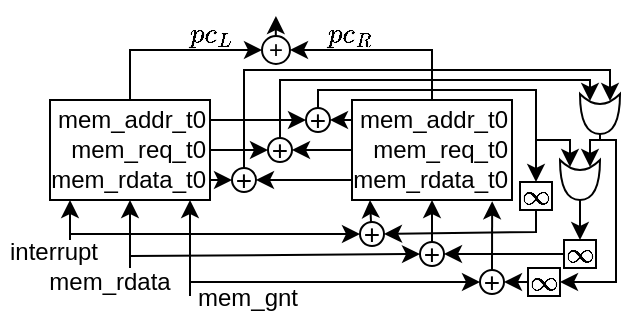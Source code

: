 <mxfile version="27.0.9">
  <diagram name="Page-1" id="uXslXqzxeof80ooJVnR5">
    <mxGraphModel dx="1330" dy="1548" grid="1" gridSize="10" guides="1" tooltips="1" connect="1" arrows="1" fold="1" page="1" pageScale="1" pageWidth="827" pageHeight="1169" math="1" shadow="0">
      <root>
        <mxCell id="0" />
        <mxCell id="1" parent="0" />
        <mxCell id="y_eT4wmRkjMdvx0cKuVC-12" value="+" style="ellipse;whiteSpace=wrap;html=1;aspect=fixed;" parent="1" vertex="1">
          <mxGeometry x="121" y="8" width="14" height="14" as="geometry" />
        </mxCell>
        <mxCell id="y_eT4wmRkjMdvx0cKuVC-13" value="" style="endArrow=classic;html=1;rounded=0;entryX=0;entryY=0.5;entryDx=0;entryDy=0;exitX=0.5;exitY=0;exitDx=0;exitDy=0;" parent="1" source="yURfG57xcYRF41rsmX7A-30" target="y_eT4wmRkjMdvx0cKuVC-12" edge="1">
          <mxGeometry width="50" height="50" relative="1" as="geometry">
            <mxPoint x="91" y="17" as="sourcePoint" />
            <mxPoint x="158" y="-3" as="targetPoint" />
            <Array as="points">
              <mxPoint x="55" y="15" />
            </Array>
          </mxGeometry>
        </mxCell>
        <mxCell id="y_eT4wmRkjMdvx0cKuVC-14" value="" style="endArrow=classic;html=1;rounded=0;entryX=1;entryY=0.5;entryDx=0;entryDy=0;exitX=0.5;exitY=0;exitDx=0;exitDy=0;" parent="1" source="yURfG57xcYRF41rsmX7A-33" target="y_eT4wmRkjMdvx0cKuVC-12" edge="1">
          <mxGeometry width="50" height="50" relative="1" as="geometry">
            <mxPoint x="165" y="17" as="sourcePoint" />
            <mxPoint x="141" y="7" as="targetPoint" />
            <Array as="points">
              <mxPoint x="206" y="15" />
            </Array>
          </mxGeometry>
        </mxCell>
        <mxCell id="y_eT4wmRkjMdvx0cKuVC-16" value="" style="endArrow=classic;html=1;rounded=0;" parent="1" edge="1">
          <mxGeometry width="50" height="50" relative="1" as="geometry">
            <mxPoint x="127.9" y="8" as="sourcePoint" />
            <mxPoint x="127.96" y="-2" as="targetPoint" />
          </mxGeometry>
        </mxCell>
        <mxCell id="y_eT4wmRkjMdvx0cKuVC-25" value="$$pc_L$$" style="text;html=1;align=center;verticalAlign=middle;whiteSpace=wrap;rounded=0;" parent="1" vertex="1">
          <mxGeometry x="86" width="20" height="13" as="geometry" />
        </mxCell>
        <mxCell id="y_eT4wmRkjMdvx0cKuVC-26" value="$$pc_R$$" style="text;html=1;align=center;verticalAlign=middle;whiteSpace=wrap;rounded=0;" parent="1" vertex="1">
          <mxGeometry x="155" width="20" height="13" as="geometry" />
        </mxCell>
        <mxCell id="yURfG57xcYRF41rsmX7A-2" value="" style="rounded=0;whiteSpace=wrap;html=1;" vertex="1" parent="1">
          <mxGeometry x="15" y="40" width="80" height="50" as="geometry" />
        </mxCell>
        <mxCell id="yURfG57xcYRF41rsmX7A-4" value="" style="endArrow=classic;html=1;rounded=0;entryX=0.25;entryY=1;entryDx=0;entryDy=0;" edge="1" parent="1">
          <mxGeometry width="50" height="50" relative="1" as="geometry">
            <mxPoint x="25" y="110" as="sourcePoint" />
            <mxPoint x="25" y="90" as="targetPoint" />
          </mxGeometry>
        </mxCell>
        <mxCell id="yURfG57xcYRF41rsmX7A-5" value="" style="rounded=0;whiteSpace=wrap;html=1;" vertex="1" parent="1">
          <mxGeometry x="166" y="40" width="80" height="50" as="geometry" />
        </mxCell>
        <mxCell id="yURfG57xcYRF41rsmX7A-7" value="mem_rdata" style="text;html=1;align=center;verticalAlign=middle;whiteSpace=wrap;rounded=0;" vertex="1" parent="1">
          <mxGeometry x="15" y="121" width="60" height="20" as="geometry" />
        </mxCell>
        <mxCell id="yURfG57xcYRF41rsmX7A-10" value="$$\infty$$" style="rounded=0;whiteSpace=wrap;html=1;" vertex="1" parent="1">
          <mxGeometry x="250" y="81" width="16" height="14" as="geometry" />
        </mxCell>
        <mxCell id="yURfG57xcYRF41rsmX7A-12" value="" style="endArrow=classic;html=1;rounded=0;entryX=0;entryY=0.5;entryDx=0;entryDy=0;" edge="1" parent="1" target="yURfG57xcYRF41rsmX7A-57">
          <mxGeometry width="50" height="50" relative="1" as="geometry">
            <mxPoint x="25" y="107" as="sourcePoint" />
            <mxPoint x="166" y="110.5" as="targetPoint" />
          </mxGeometry>
        </mxCell>
        <mxCell id="yURfG57xcYRF41rsmX7A-13" value="" style="endArrow=classic;html=1;rounded=0;exitX=0.5;exitY=0;exitDx=0;exitDy=0;" edge="1" parent="1">
          <mxGeometry width="50" height="50" relative="1" as="geometry">
            <mxPoint x="175.5" y="101" as="sourcePoint" />
            <mxPoint x="175" y="90" as="targetPoint" />
            <Array as="points" />
          </mxGeometry>
        </mxCell>
        <mxCell id="yURfG57xcYRF41rsmX7A-15" value="" style="endArrow=classic;html=1;rounded=0;entryX=0.625;entryY=1;entryDx=0;entryDy=0;entryPerimeter=0;" edge="1" parent="1">
          <mxGeometry width="50" height="50" relative="1" as="geometry">
            <mxPoint x="55" y="124" as="sourcePoint" />
            <mxPoint x="55" y="90" as="targetPoint" />
          </mxGeometry>
        </mxCell>
        <mxCell id="yURfG57xcYRF41rsmX7A-17" value="interrupt" style="text;html=1;align=center;verticalAlign=middle;whiteSpace=wrap;rounded=0;" vertex="1" parent="1">
          <mxGeometry x="-10" y="108" width="54" height="15" as="geometry" />
        </mxCell>
        <mxCell id="yURfG57xcYRF41rsmX7A-18" value="" style="endArrow=classic;html=1;rounded=0;entryX=0;entryY=0.5;entryDx=0;entryDy=0;" edge="1" parent="1" target="yURfG57xcYRF41rsmX7A-58">
          <mxGeometry width="50" height="50" relative="1" as="geometry">
            <mxPoint x="55" y="118" as="sourcePoint" />
            <mxPoint x="196.5" y="121.5" as="targetPoint" />
          </mxGeometry>
        </mxCell>
        <mxCell id="yURfG57xcYRF41rsmX7A-21" value="" style="endArrow=classic;html=1;rounded=0;entryX=0.25;entryY=1;entryDx=0;entryDy=0;" edge="1" parent="1">
          <mxGeometry width="50" height="50" relative="1" as="geometry">
            <mxPoint x="85" y="138" as="sourcePoint" />
            <mxPoint x="85" y="90" as="targetPoint" />
          </mxGeometry>
        </mxCell>
        <mxCell id="yURfG57xcYRF41rsmX7A-22" value="" style="endArrow=classic;html=1;rounded=0;entryX=0;entryY=0.5;entryDx=0;entryDy=0;" edge="1" parent="1" target="yURfG57xcYRF41rsmX7A-59">
          <mxGeometry width="50" height="50" relative="1" as="geometry">
            <mxPoint x="85" y="131" as="sourcePoint" />
            <mxPoint x="227.0" y="148.5" as="targetPoint" />
          </mxGeometry>
        </mxCell>
        <mxCell id="yURfG57xcYRF41rsmX7A-24" value="" style="endArrow=classic;html=1;rounded=0;exitX=0.5;exitY=0;exitDx=0;exitDy=0;entryX=0.5;entryY=1;entryDx=0;entryDy=0;" edge="1" parent="1" target="yURfG57xcYRF41rsmX7A-5">
          <mxGeometry width="50" height="50" relative="1" as="geometry">
            <mxPoint x="206.0" y="112" as="sourcePoint" />
            <mxPoint x="186" y="90" as="targetPoint" />
            <Array as="points" />
          </mxGeometry>
        </mxCell>
        <mxCell id="yURfG57xcYRF41rsmX7A-25" value="" style="endArrow=classic;html=1;rounded=0;entryX=0.876;entryY=1.013;entryDx=0;entryDy=0;entryPerimeter=0;exitX=0.5;exitY=0;exitDx=0;exitDy=0;" edge="1" parent="1" source="yURfG57xcYRF41rsmX7A-59" target="yURfG57xcYRF41rsmX7A-5">
          <mxGeometry width="50" height="50" relative="1" as="geometry">
            <mxPoint x="236" y="150" as="sourcePoint" />
            <mxPoint x="216" y="90" as="targetPoint" />
            <Array as="points" />
          </mxGeometry>
        </mxCell>
        <mxCell id="yURfG57xcYRF41rsmX7A-29" value="mem_req_t0" style="text;html=1;align=right;verticalAlign=middle;whiteSpace=wrap;rounded=0;" vertex="1" parent="1">
          <mxGeometry x="15" y="55" width="80" height="20" as="geometry" />
        </mxCell>
        <mxCell id="yURfG57xcYRF41rsmX7A-30" value="mem_addr_t0" style="text;html=1;align=right;verticalAlign=middle;whiteSpace=wrap;rounded=0;" vertex="1" parent="1">
          <mxGeometry x="15" y="40" width="80" height="20" as="geometry" />
        </mxCell>
        <mxCell id="yURfG57xcYRF41rsmX7A-31" value="mem_rdata_t0" style="text;html=1;align=right;verticalAlign=middle;whiteSpace=wrap;rounded=0;" vertex="1" parent="1">
          <mxGeometry x="15" y="70" width="80" height="20" as="geometry" />
        </mxCell>
        <mxCell id="yURfG57xcYRF41rsmX7A-32" value="mem_req_t0" style="text;html=1;align=right;verticalAlign=middle;whiteSpace=wrap;rounded=0;" vertex="1" parent="1">
          <mxGeometry x="166" y="55" width="80" height="20" as="geometry" />
        </mxCell>
        <mxCell id="yURfG57xcYRF41rsmX7A-33" value="mem_addr_t0" style="text;html=1;align=right;verticalAlign=middle;whiteSpace=wrap;rounded=0;" vertex="1" parent="1">
          <mxGeometry x="166" y="40" width="80" height="20" as="geometry" />
        </mxCell>
        <mxCell id="yURfG57xcYRF41rsmX7A-34" value="mem_rdata_t0" style="text;html=1;align=right;verticalAlign=middle;whiteSpace=wrap;rounded=0;" vertex="1" parent="1">
          <mxGeometry x="166" y="70" width="80" height="20" as="geometry" />
        </mxCell>
        <mxCell id="yURfG57xcYRF41rsmX7A-40" value="&lt;font style=&quot;font-size: 14px;&quot;&gt;+&lt;/font&gt;" style="ellipse;whiteSpace=wrap;html=1;aspect=fixed;" vertex="1" parent="1">
          <mxGeometry x="106" y="74" width="12" height="12" as="geometry" />
        </mxCell>
        <mxCell id="yURfG57xcYRF41rsmX7A-41" value="&lt;font style=&quot;font-size: 14px;&quot;&gt;+&lt;/font&gt;" style="ellipse;whiteSpace=wrap;html=1;aspect=fixed;" vertex="1" parent="1">
          <mxGeometry x="124" y="59" width="12" height="12" as="geometry" />
        </mxCell>
        <mxCell id="yURfG57xcYRF41rsmX7A-42" value="&lt;font style=&quot;font-size: 14px;&quot;&gt;+&lt;/font&gt;" style="ellipse;whiteSpace=wrap;html=1;aspect=fixed;" vertex="1" parent="1">
          <mxGeometry x="143" y="44" width="12" height="12" as="geometry" />
        </mxCell>
        <mxCell id="yURfG57xcYRF41rsmX7A-43" value="" style="endArrow=classic;html=1;rounded=0;exitX=1;exitY=0.5;exitDx=0;exitDy=0;entryX=0;entryY=0.5;entryDx=0;entryDy=0;" edge="1" parent="1" source="yURfG57xcYRF41rsmX7A-31" target="yURfG57xcYRF41rsmX7A-40">
          <mxGeometry width="50" height="50" relative="1" as="geometry">
            <mxPoint x="115" y="90" as="sourcePoint" />
            <mxPoint x="104" y="80" as="targetPoint" />
          </mxGeometry>
        </mxCell>
        <mxCell id="yURfG57xcYRF41rsmX7A-44" value="" style="endArrow=classic;html=1;rounded=0;entryX=1;entryY=0.5;entryDx=0;entryDy=0;exitX=0;exitY=0.5;exitDx=0;exitDy=0;" edge="1" parent="1" source="yURfG57xcYRF41rsmX7A-32" target="yURfG57xcYRF41rsmX7A-41">
          <mxGeometry width="50" height="50" relative="1" as="geometry">
            <mxPoint x="120" y="90" as="sourcePoint" />
            <mxPoint x="170" y="40" as="targetPoint" />
          </mxGeometry>
        </mxCell>
        <mxCell id="yURfG57xcYRF41rsmX7A-45" value="" style="endArrow=classic;html=1;rounded=0;entryX=1;entryY=0.5;entryDx=0;entryDy=0;exitX=0;exitY=0.5;exitDx=0;exitDy=0;" edge="1" parent="1" source="yURfG57xcYRF41rsmX7A-33" target="yURfG57xcYRF41rsmX7A-42">
          <mxGeometry width="50" height="50" relative="1" as="geometry">
            <mxPoint x="100" y="90" as="sourcePoint" />
            <mxPoint x="150" y="40" as="targetPoint" />
          </mxGeometry>
        </mxCell>
        <mxCell id="yURfG57xcYRF41rsmX7A-46" value="" style="endArrow=classic;html=1;rounded=0;entryX=1;entryY=0.5;entryDx=0;entryDy=0;exitX=0;exitY=0.5;exitDx=0;exitDy=0;" edge="1" parent="1" source="yURfG57xcYRF41rsmX7A-34" target="yURfG57xcYRF41rsmX7A-40">
          <mxGeometry width="50" height="50" relative="1" as="geometry">
            <mxPoint x="100" y="90" as="sourcePoint" />
            <mxPoint x="150" y="40" as="targetPoint" />
          </mxGeometry>
        </mxCell>
        <mxCell id="yURfG57xcYRF41rsmX7A-47" value="" style="endArrow=classic;html=1;rounded=0;exitX=1;exitY=0.5;exitDx=0;exitDy=0;entryX=0;entryY=0.5;entryDx=0;entryDy=0;" edge="1" parent="1" source="yURfG57xcYRF41rsmX7A-30" target="yURfG57xcYRF41rsmX7A-42">
          <mxGeometry width="50" height="50" relative="1" as="geometry">
            <mxPoint x="100" y="90" as="sourcePoint" />
            <mxPoint x="150" y="40" as="targetPoint" />
          </mxGeometry>
        </mxCell>
        <mxCell id="yURfG57xcYRF41rsmX7A-51" value="" style="endArrow=classic;html=1;rounded=0;entryX=0;entryY=0.5;entryDx=0;entryDy=0;exitX=1;exitY=0.5;exitDx=0;exitDy=0;" edge="1" parent="1" source="yURfG57xcYRF41rsmX7A-29" target="yURfG57xcYRF41rsmX7A-41">
          <mxGeometry width="50" height="50" relative="1" as="geometry">
            <mxPoint x="140" y="90" as="sourcePoint" />
            <mxPoint x="190" y="40" as="targetPoint" />
          </mxGeometry>
        </mxCell>
        <mxCell id="yURfG57xcYRF41rsmX7A-52" value="" style="shape=xor;whiteSpace=wrap;html=1;rotation=90;" vertex="1" parent="1">
          <mxGeometry x="280" y="37" width="20" height="20" as="geometry" />
        </mxCell>
        <mxCell id="yURfG57xcYRF41rsmX7A-54" value="" style="endArrow=classic;html=1;rounded=0;exitX=0.5;exitY=0;exitDx=0;exitDy=0;entryX=0.5;entryY=0;entryDx=0;entryDy=0;" edge="1" parent="1" source="yURfG57xcYRF41rsmX7A-42" target="yURfG57xcYRF41rsmX7A-10">
          <mxGeometry width="50" height="50" relative="1" as="geometry">
            <mxPoint x="150" y="100" as="sourcePoint" />
            <mxPoint x="200" y="50" as="targetPoint" />
            <Array as="points">
              <mxPoint x="149" y="35" />
              <mxPoint x="258" y="35" />
            </Array>
          </mxGeometry>
        </mxCell>
        <mxCell id="yURfG57xcYRF41rsmX7A-55" value="" style="endArrow=classic;html=1;rounded=0;entryX=0.175;entryY=0.25;entryDx=0;entryDy=0;entryPerimeter=0;exitX=0.5;exitY=0;exitDx=0;exitDy=0;" edge="1" parent="1" source="yURfG57xcYRF41rsmX7A-40" target="yURfG57xcYRF41rsmX7A-52">
          <mxGeometry width="50" height="50" relative="1" as="geometry">
            <mxPoint x="160" y="100" as="sourcePoint" />
            <mxPoint x="210" y="50" as="targetPoint" />
            <Array as="points">
              <mxPoint x="112" y="25" />
              <mxPoint x="295" y="25" />
            </Array>
          </mxGeometry>
        </mxCell>
        <mxCell id="yURfG57xcYRF41rsmX7A-56" value="" style="endArrow=classic;html=1;rounded=0;entryX=0.175;entryY=0.75;entryDx=0;entryDy=0;entryPerimeter=0;exitX=0.5;exitY=0;exitDx=0;exitDy=0;" edge="1" parent="1" source="yURfG57xcYRF41rsmX7A-41" target="yURfG57xcYRF41rsmX7A-52">
          <mxGeometry width="50" height="50" relative="1" as="geometry">
            <mxPoint x="160" y="100" as="sourcePoint" />
            <mxPoint x="210" y="50" as="targetPoint" />
            <Array as="points">
              <mxPoint x="130" y="30" />
              <mxPoint x="285" y="30" />
            </Array>
          </mxGeometry>
        </mxCell>
        <mxCell id="yURfG57xcYRF41rsmX7A-57" value="&lt;font style=&quot;font-size: 14px;&quot;&gt;+&lt;/font&gt;" style="ellipse;whiteSpace=wrap;html=1;aspect=fixed;" vertex="1" parent="1">
          <mxGeometry x="170" y="101" width="12" height="12" as="geometry" />
        </mxCell>
        <mxCell id="yURfG57xcYRF41rsmX7A-58" value="&lt;font style=&quot;font-size: 14px;&quot;&gt;+&lt;/font&gt;" style="ellipse;whiteSpace=wrap;html=1;aspect=fixed;" vertex="1" parent="1">
          <mxGeometry x="200" y="111" width="12" height="12" as="geometry" />
        </mxCell>
        <mxCell id="yURfG57xcYRF41rsmX7A-59" value="&lt;font style=&quot;font-size: 14px;&quot;&gt;+&lt;/font&gt;" style="ellipse;whiteSpace=wrap;html=1;aspect=fixed;" vertex="1" parent="1">
          <mxGeometry x="230" y="125" width="12" height="12" as="geometry" />
        </mxCell>
        <mxCell id="yURfG57xcYRF41rsmX7A-62" value="" style="shape=xor;whiteSpace=wrap;html=1;rotation=90;" vertex="1" parent="1">
          <mxGeometry x="270" y="70" width="20" height="20" as="geometry" />
        </mxCell>
        <mxCell id="yURfG57xcYRF41rsmX7A-63" value="" style="endArrow=classic;html=1;rounded=0;entryX=0.175;entryY=0.75;entryDx=0;entryDy=0;entryPerimeter=0;" edge="1" parent="1" target="yURfG57xcYRF41rsmX7A-62">
          <mxGeometry width="50" height="50" relative="1" as="geometry">
            <mxPoint x="258" y="60" as="sourcePoint" />
            <mxPoint x="260" y="60" as="targetPoint" />
            <Array as="points">
              <mxPoint x="275" y="60" />
            </Array>
          </mxGeometry>
        </mxCell>
        <mxCell id="yURfG57xcYRF41rsmX7A-64" value="" style="endArrow=classic;html=1;rounded=0;" edge="1" parent="1">
          <mxGeometry width="50" height="50" relative="1" as="geometry">
            <mxPoint x="260" y="60" as="sourcePoint" />
            <mxPoint x="260" y="60" as="targetPoint" />
          </mxGeometry>
        </mxCell>
        <mxCell id="yURfG57xcYRF41rsmX7A-65" value="" style="endArrow=classic;html=1;rounded=0;entryX=0.175;entryY=0.25;entryDx=0;entryDy=0;entryPerimeter=0;exitX=1;exitY=0.5;exitDx=0;exitDy=0;exitPerimeter=0;" edge="1" parent="1" source="yURfG57xcYRF41rsmX7A-52" target="yURfG57xcYRF41rsmX7A-62">
          <mxGeometry width="50" height="50" relative="1" as="geometry">
            <mxPoint x="180" y="110" as="sourcePoint" />
            <mxPoint x="230" y="60" as="targetPoint" />
            <Array as="points">
              <mxPoint x="290" y="60" />
              <mxPoint x="285" y="60" />
            </Array>
          </mxGeometry>
        </mxCell>
        <mxCell id="yURfG57xcYRF41rsmX7A-66" value="$$\infty$$" style="rounded=0;whiteSpace=wrap;html=1;" vertex="1" parent="1">
          <mxGeometry x="272" y="110" width="16" height="14" as="geometry" />
        </mxCell>
        <mxCell id="yURfG57xcYRF41rsmX7A-67" value="$$\infty$$" style="rounded=0;whiteSpace=wrap;html=1;" vertex="1" parent="1">
          <mxGeometry x="254" y="124" width="16" height="14" as="geometry" />
        </mxCell>
        <mxCell id="yURfG57xcYRF41rsmX7A-68" value="" style="endArrow=classic;html=1;rounded=0;exitX=0.5;exitY=1;exitDx=0;exitDy=0;entryX=1;entryY=0.5;entryDx=0;entryDy=0;" edge="1" parent="1" source="yURfG57xcYRF41rsmX7A-10" target="yURfG57xcYRF41rsmX7A-57">
          <mxGeometry width="50" height="50" relative="1" as="geometry">
            <mxPoint x="230" y="130" as="sourcePoint" />
            <mxPoint x="280" y="80" as="targetPoint" />
            <Array as="points">
              <mxPoint x="258" y="106" />
            </Array>
          </mxGeometry>
        </mxCell>
        <mxCell id="yURfG57xcYRF41rsmX7A-69" value="" style="endArrow=classic;html=1;rounded=0;exitX=1;exitY=0.5;exitDx=0;exitDy=0;exitPerimeter=0;entryX=0.5;entryY=0;entryDx=0;entryDy=0;" edge="1" parent="1" source="yURfG57xcYRF41rsmX7A-62" target="yURfG57xcYRF41rsmX7A-66">
          <mxGeometry width="50" height="50" relative="1" as="geometry">
            <mxPoint x="230" y="130" as="sourcePoint" />
            <mxPoint x="280" y="80" as="targetPoint" />
          </mxGeometry>
        </mxCell>
        <mxCell id="yURfG57xcYRF41rsmX7A-70" value="" style="endArrow=classic;html=1;rounded=0;entryX=1;entryY=0.5;entryDx=0;entryDy=0;" edge="1" parent="1" target="yURfG57xcYRF41rsmX7A-67">
          <mxGeometry width="50" height="50" relative="1" as="geometry">
            <mxPoint x="290" y="60" as="sourcePoint" />
            <mxPoint x="280" y="80" as="targetPoint" />
            <Array as="points">
              <mxPoint x="298" y="60" />
              <mxPoint x="298" y="131" />
            </Array>
          </mxGeometry>
        </mxCell>
        <mxCell id="yURfG57xcYRF41rsmX7A-72" value="" style="endArrow=classic;html=1;rounded=0;exitX=0;exitY=0.5;exitDx=0;exitDy=0;entryX=1;entryY=0.5;entryDx=0;entryDy=0;" edge="1" parent="1" source="yURfG57xcYRF41rsmX7A-67" target="yURfG57xcYRF41rsmX7A-59">
          <mxGeometry width="50" height="50" relative="1" as="geometry">
            <mxPoint x="230" y="130" as="sourcePoint" />
            <mxPoint x="280" y="80" as="targetPoint" />
          </mxGeometry>
        </mxCell>
        <mxCell id="yURfG57xcYRF41rsmX7A-73" value="" style="endArrow=classic;html=1;rounded=0;exitX=0;exitY=0.5;exitDx=0;exitDy=0;entryX=1;entryY=0.5;entryDx=0;entryDy=0;" edge="1" parent="1" source="yURfG57xcYRF41rsmX7A-66" target="yURfG57xcYRF41rsmX7A-58">
          <mxGeometry width="50" height="50" relative="1" as="geometry">
            <mxPoint x="224" y="117.88" as="sourcePoint" />
            <mxPoint x="212" y="117.88" as="targetPoint" />
          </mxGeometry>
        </mxCell>
        <mxCell id="yURfG57xcYRF41rsmX7A-75" value="mem_gnt" style="text;html=1;align=center;verticalAlign=middle;whiteSpace=wrap;rounded=0;" vertex="1" parent="1">
          <mxGeometry x="84" y="129" width="60" height="20" as="geometry" />
        </mxCell>
      </root>
    </mxGraphModel>
  </diagram>
</mxfile>
